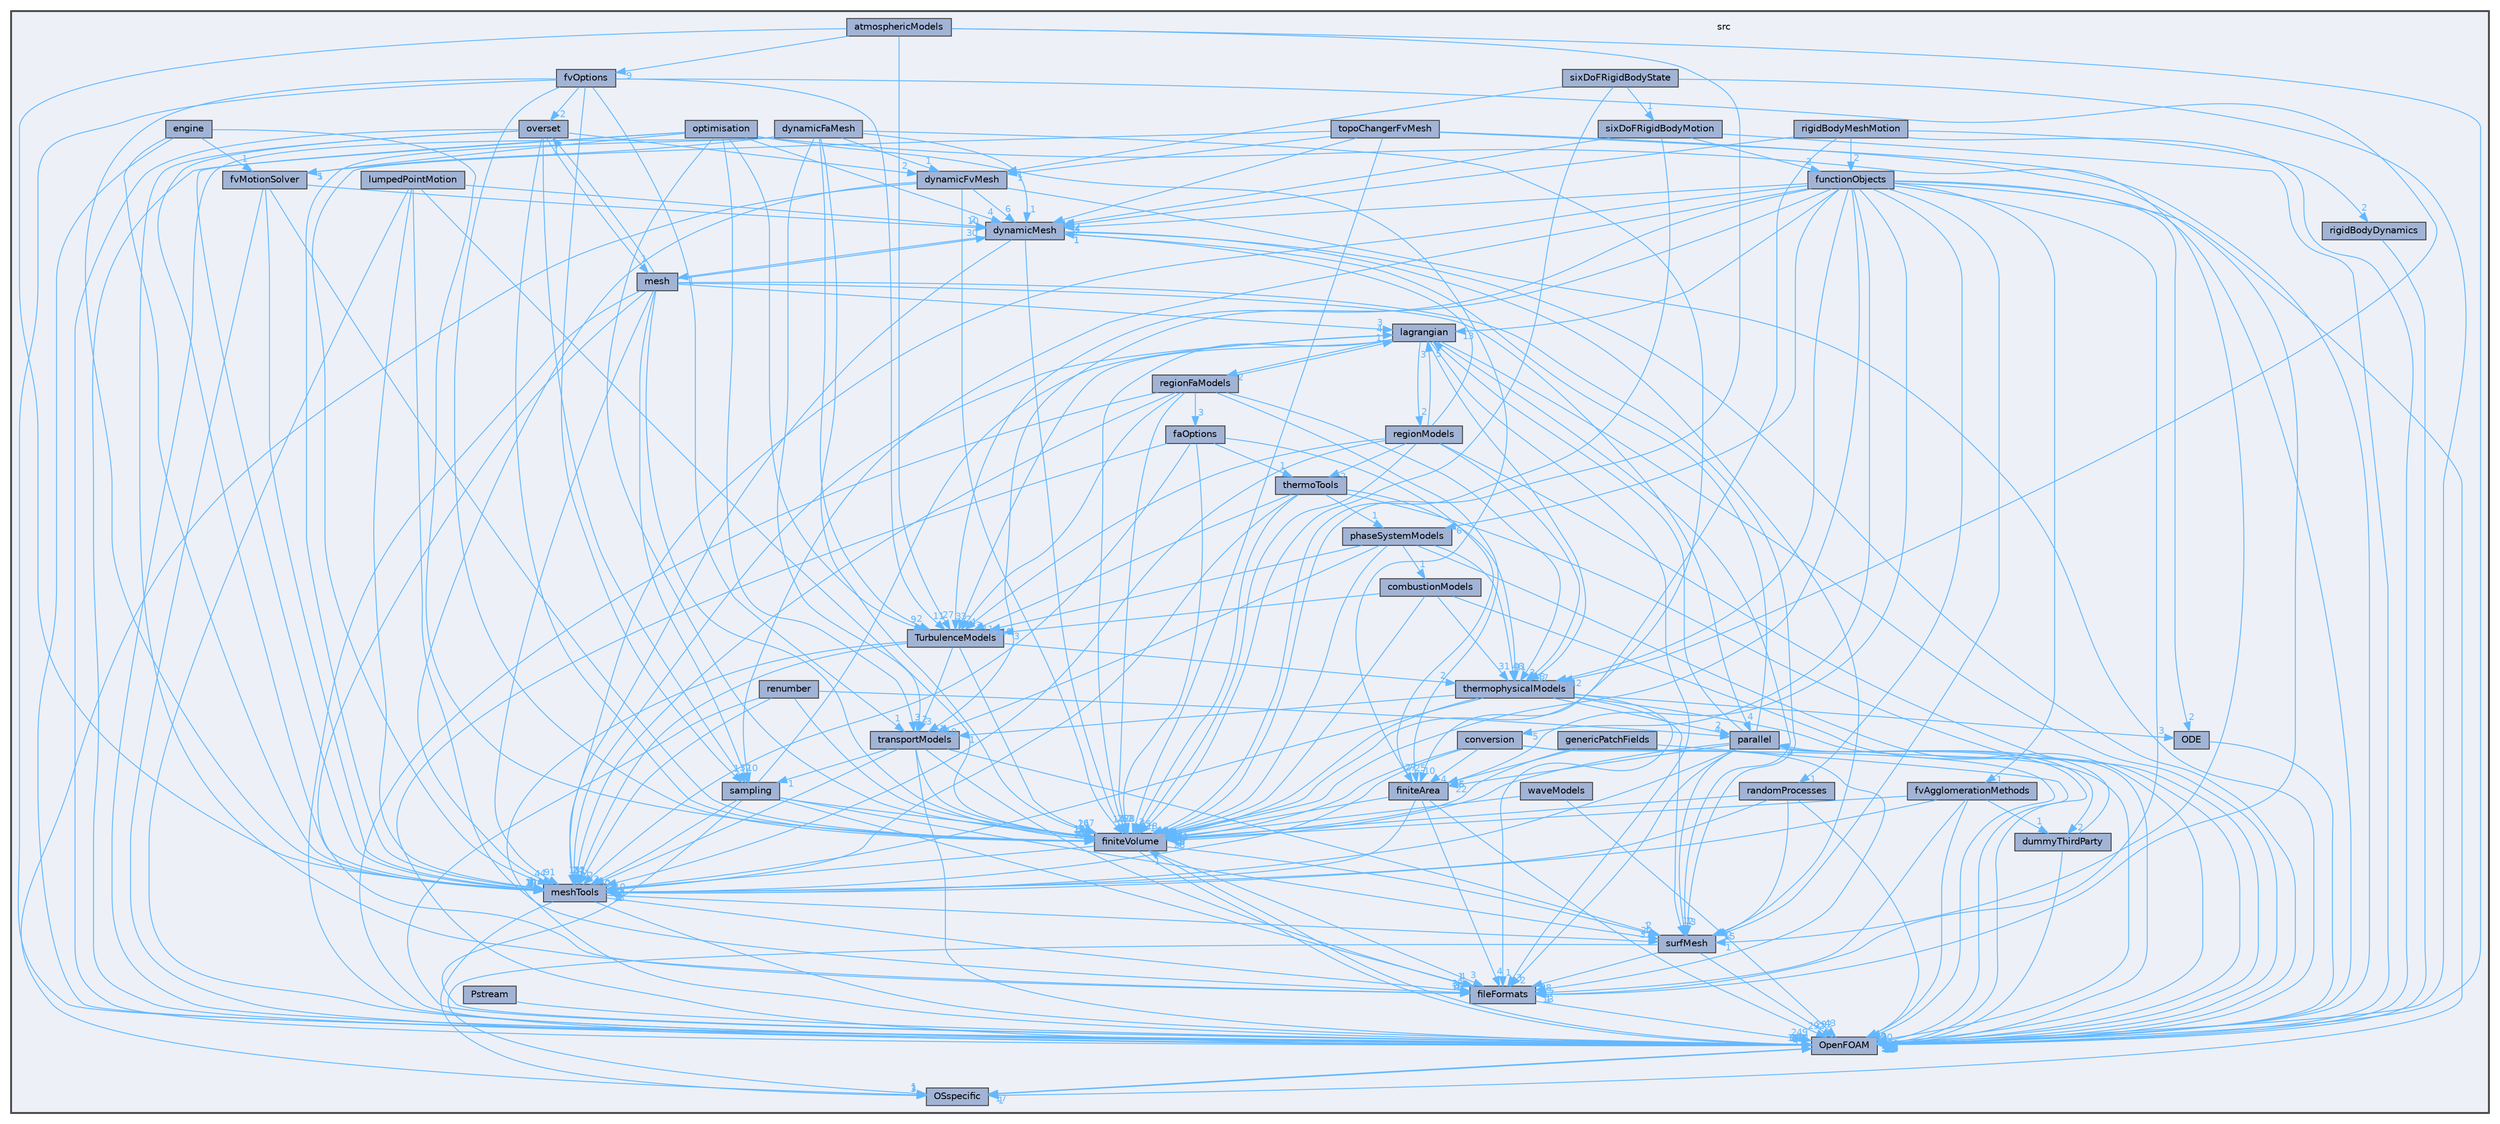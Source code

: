 digraph "src"
{
 // LATEX_PDF_SIZE
  bgcolor="transparent";
  edge [fontname=Helvetica,fontsize=10,labelfontname=Helvetica,labelfontsize=10];
  node [fontname=Helvetica,fontsize=10,shape=box,height=0.2,width=0.4];
  compound=true
  subgraph clusterdir_68267d1309a1af8e8297ef4c3efbcdba {
    graph [ bgcolor="#edf0f7", pencolor="grey25", label="", fontname=Helvetica,fontsize=10 style="filled,bold", URL="dir_68267d1309a1af8e8297ef4c3efbcdba.html",tooltip=""]
    dir_68267d1309a1af8e8297ef4c3efbcdba [shape=plaintext, label="src"];
  dir_4a9baf6983ec67b07e9d3659c95a5fa6 [label="atmosphericModels", fillcolor="#a2b4d6", color="grey25", style="filled", URL="dir_4a9baf6983ec67b07e9d3659c95a5fa6.html",tooltip=""];
  dir_a28bb8a003fe9b05e061f79ecbbcb476 [label="combustionModels", fillcolor="#a2b4d6", color="grey25", style="filled", URL="dir_a28bb8a003fe9b05e061f79ecbbcb476.html",tooltip=""];
  dir_22e3beccf9f956a3c7bfcabae9a0dde0 [label="conversion", fillcolor="#a2b4d6", color="grey25", style="filled", URL="dir_22e3beccf9f956a3c7bfcabae9a0dde0.html",tooltip=""];
  dir_3dbf595be03a0daf8d8ce1c2eec1d958 [label="dummyThirdParty", fillcolor="#a2b4d6", color="grey25", style="filled", URL="dir_3dbf595be03a0daf8d8ce1c2eec1d958.html",tooltip=""];
  dir_65feb23423b27742f8e80c241af7b3ad [label="dynamicFaMesh", fillcolor="#a2b4d6", color="grey25", style="filled", URL="dir_65feb23423b27742f8e80c241af7b3ad.html",tooltip=""];
  dir_7045e8b584c9485727394e576736d39b [label="dynamicFvMesh", fillcolor="#a2b4d6", color="grey25", style="filled", URL="dir_7045e8b584c9485727394e576736d39b.html",tooltip=""];
  dir_63742796c427c97a292c80f7db71da36 [label="dynamicMesh", fillcolor="#a2b4d6", color="grey25", style="filled", URL="dir_63742796c427c97a292c80f7db71da36.html",tooltip=""];
  dir_2052808828190f934b76e979ee65af8a [label="engine", fillcolor="#a2b4d6", color="grey25", style="filled", URL="dir_2052808828190f934b76e979ee65af8a.html",tooltip=""];
  dir_c5d238009286ab840cfa5e12a5bdde5f [label="faOptions", fillcolor="#a2b4d6", color="grey25", style="filled", URL="dir_c5d238009286ab840cfa5e12a5bdde5f.html",tooltip=""];
  dir_b05602f37bb521a7142c0a3e200b5f35 [label="fileFormats", fillcolor="#a2b4d6", color="grey25", style="filled", URL="dir_b05602f37bb521a7142c0a3e200b5f35.html",tooltip=""];
  dir_b69a9eadfe761c231b266ce918b218a5 [label="finiteArea", fillcolor="#a2b4d6", color="grey25", style="filled", URL="dir_b69a9eadfe761c231b266ce918b218a5.html",tooltip=""];
  dir_9bd15774b555cf7259a6fa18f99fe99b [label="finiteVolume", fillcolor="#a2b4d6", color="grey25", style="filled", URL="dir_9bd15774b555cf7259a6fa18f99fe99b.html",tooltip=""];
  dir_de23f6d4f0962ea995903f5110543226 [label="functionObjects", fillcolor="#a2b4d6", color="grey25", style="filled", URL="dir_de23f6d4f0962ea995903f5110543226.html",tooltip=""];
  dir_41168bd370834a1b1cba6e5748145d93 [label="fvAgglomerationMethods", fillcolor="#a2b4d6", color="grey25", style="filled", URL="dir_41168bd370834a1b1cba6e5748145d93.html",tooltip=""];
  dir_f7091aeabaea36e4bb5fe5aa28ecbeff [label="fvMotionSolver", fillcolor="#a2b4d6", color="grey25", style="filled", URL="dir_f7091aeabaea36e4bb5fe5aa28ecbeff.html",tooltip=""];
  dir_3feeed9f14097927738cfbd9bcefd859 [label="fvOptions", fillcolor="#a2b4d6", color="grey25", style="filled", URL="dir_3feeed9f14097927738cfbd9bcefd859.html",tooltip=""];
  dir_3154ba193e3ac963c88d6c888f25ed6f [label="genericPatchFields", fillcolor="#a2b4d6", color="grey25", style="filled", URL="dir_3154ba193e3ac963c88d6c888f25ed6f.html",tooltip=""];
  dir_f8c25efc4b6f6a8502a42d5af7554d23 [label="lagrangian", fillcolor="#a2b4d6", color="grey25", style="filled", URL="dir_f8c25efc4b6f6a8502a42d5af7554d23.html",tooltip=""];
  dir_f040a96d06a810e977c8591d02f7d383 [label="lumpedPointMotion", fillcolor="#a2b4d6", color="grey25", style="filled", URL="dir_f040a96d06a810e977c8591d02f7d383.html",tooltip=""];
  dir_7be0d8c199b9408ae01f5d77515b8def [label="mesh", fillcolor="#a2b4d6", color="grey25", style="filled", URL="dir_7be0d8c199b9408ae01f5d77515b8def.html",tooltip=""];
  dir_ae30ad0bef50cf391b24c614251bb9fd [label="meshTools", fillcolor="#a2b4d6", color="grey25", style="filled", URL="dir_ae30ad0bef50cf391b24c614251bb9fd.html",tooltip=""];
  dir_e47b7a1cb0d621da2e060462b00c1c76 [label="ODE", fillcolor="#a2b4d6", color="grey25", style="filled", URL="dir_e47b7a1cb0d621da2e060462b00c1c76.html",tooltip=""];
  dir_c5473ff19b20e6ec4dfe5c310b3778a8 [label="OpenFOAM", fillcolor="#a2b4d6", color="grey25", style="filled", URL="dir_c5473ff19b20e6ec4dfe5c310b3778a8.html",tooltip=""];
  dir_df940598938059c8102df77332c101e5 [label="optimisation", fillcolor="#a2b4d6", color="grey25", style="filled", URL="dir_df940598938059c8102df77332c101e5.html",tooltip=""];
  dir_1e7df7a7407fc4618be5c18f76eb7b99 [label="OSspecific", fillcolor="#a2b4d6", color="grey25", style="filled", URL="dir_1e7df7a7407fc4618be5c18f76eb7b99.html",tooltip=""];
  dir_130ea3eb54766613bed36c4f96e55285 [label="overset", fillcolor="#a2b4d6", color="grey25", style="filled", URL="dir_130ea3eb54766613bed36c4f96e55285.html",tooltip=""];
  dir_72b2b5518d1565784443265ec6729f79 [label="parallel", fillcolor="#a2b4d6", color="grey25", style="filled", URL="dir_72b2b5518d1565784443265ec6729f79.html",tooltip=""];
  dir_cd6600bc80177e0c28877b216d84d6c6 [label="phaseSystemModels", fillcolor="#a2b4d6", color="grey25", style="filled", URL="dir_cd6600bc80177e0c28877b216d84d6c6.html",tooltip=""];
  dir_ff51fe012a37fcf6e2c3724d940b7d0e [label="Pstream", fillcolor="#a2b4d6", color="grey25", style="filled", URL="dir_ff51fe012a37fcf6e2c3724d940b7d0e.html",tooltip=""];
  dir_6992af9b03f6fc22ea45caf98ff89caa [label="randomProcesses", fillcolor="#a2b4d6", color="grey25", style="filled", URL="dir_6992af9b03f6fc22ea45caf98ff89caa.html",tooltip=""];
  dir_256e80909904544129a5af4b82e274ea [label="regionFaModels", fillcolor="#a2b4d6", color="grey25", style="filled", URL="dir_256e80909904544129a5af4b82e274ea.html",tooltip=""];
  dir_1cee61ac5e24023b73c87e3e265bd2be [label="regionModels", fillcolor="#a2b4d6", color="grey25", style="filled", URL="dir_1cee61ac5e24023b73c87e3e265bd2be.html",tooltip=""];
  dir_3fb75520e4639d06064b0beb93e07f9b [label="renumber", fillcolor="#a2b4d6", color="grey25", style="filled", URL="dir_3fb75520e4639d06064b0beb93e07f9b.html",tooltip=""];
  dir_910720b80d2212eaa7292c1abd76c375 [label="rigidBodyDynamics", fillcolor="#a2b4d6", color="grey25", style="filled", URL="dir_910720b80d2212eaa7292c1abd76c375.html",tooltip=""];
  dir_f7c4c91d76964006204b3afe5679c6fe [label="rigidBodyMeshMotion", fillcolor="#a2b4d6", color="grey25", style="filled", URL="dir_f7c4c91d76964006204b3afe5679c6fe.html",tooltip=""];
  dir_24a3817a3c61c11f04a0a72057522f4f [label="sampling", fillcolor="#a2b4d6", color="grey25", style="filled", URL="dir_24a3817a3c61c11f04a0a72057522f4f.html",tooltip=""];
  dir_a5b93d9ceb327a1197b724c6aefedcbd [label="sixDoFRigidBodyMotion", fillcolor="#a2b4d6", color="grey25", style="filled", URL="dir_a5b93d9ceb327a1197b724c6aefedcbd.html",tooltip=""];
  dir_14e331e67101cc057301cc1df6ab224e [label="sixDoFRigidBodyState", fillcolor="#a2b4d6", color="grey25", style="filled", URL="dir_14e331e67101cc057301cc1df6ab224e.html",tooltip=""];
  dir_0a88fe22feb23ce5f078a04a1df67721 [label="surfMesh", fillcolor="#a2b4d6", color="grey25", style="filled", URL="dir_0a88fe22feb23ce5f078a04a1df67721.html",tooltip=""];
  dir_2778d089ec5c4f66810b11f753867003 [label="thermophysicalModels", fillcolor="#a2b4d6", color="grey25", style="filled", URL="dir_2778d089ec5c4f66810b11f753867003.html",tooltip=""];
  dir_f192f4b4b0cb4760a2ba041121ba3bbf [label="thermoTools", fillcolor="#a2b4d6", color="grey25", style="filled", URL="dir_f192f4b4b0cb4760a2ba041121ba3bbf.html",tooltip=""];
  dir_e7971e9c65d637bd16ff2087df237f5f [label="topoChangerFvMesh", fillcolor="#a2b4d6", color="grey25", style="filled", URL="dir_e7971e9c65d637bd16ff2087df237f5f.html",tooltip=""];
  dir_9415e59289a6feeb24164dafa70a594f [label="transportModels", fillcolor="#a2b4d6", color="grey25", style="filled", URL="dir_9415e59289a6feeb24164dafa70a594f.html",tooltip=""];
  dir_1eda626aeac0f0ad2848c36acaa5d501 [label="TurbulenceModels", fillcolor="#a2b4d6", color="grey25", style="filled", URL="dir_1eda626aeac0f0ad2848c36acaa5d501.html",tooltip=""];
  dir_b9a696144f82eb1e2b4c5e6b7a09e316 [label="waveModels", fillcolor="#a2b4d6", color="grey25", style="filled", URL="dir_b9a696144f82eb1e2b4c5e6b7a09e316.html",tooltip=""];
  }
  dir_4a9baf6983ec67b07e9d3659c95a5fa6->dir_1eda626aeac0f0ad2848c36acaa5d501 [headlabel="27", labeldistance=1.5 headhref="dir_000155_004143.html" href="dir_000155_004143.html" color="steelblue1" fontcolor="steelblue1"];
  dir_4a9baf6983ec67b07e9d3659c95a5fa6->dir_3feeed9f14097927738cfbd9bcefd859 [headlabel="9", labeldistance=1.5 headhref="dir_000155_001559.html" href="dir_000155_001559.html" color="steelblue1" fontcolor="steelblue1"];
  dir_4a9baf6983ec67b07e9d3659c95a5fa6->dir_9bd15774b555cf7259a6fa18f99fe99b [headlabel="63", labeldistance=1.5 headhref="dir_000155_001387.html" href="dir_000155_001387.html" color="steelblue1" fontcolor="steelblue1"];
  dir_4a9baf6983ec67b07e9d3659c95a5fa6->dir_ae30ad0bef50cf391b24c614251bb9fd [headlabel="10", labeldistance=1.5 headhref="dir_000155_002382.html" href="dir_000155_002382.html" color="steelblue1" fontcolor="steelblue1"];
  dir_4a9baf6983ec67b07e9d3659c95a5fa6->dir_c5473ff19b20e6ec4dfe5c310b3778a8 [headlabel="35", labeldistance=1.5 headhref="dir_000155_002695.html" href="dir_000155_002695.html" color="steelblue1" fontcolor="steelblue1"];
  dir_a28bb8a003fe9b05e061f79ecbbcb476->dir_1eda626aeac0f0ad2848c36acaa5d501 [headlabel="3", labeldistance=1.5 headhref="dir_000549_004143.html" href="dir_000549_004143.html" color="steelblue1" fontcolor="steelblue1"];
  dir_a28bb8a003fe9b05e061f79ecbbcb476->dir_2778d089ec5c4f66810b11f753867003 [headlabel="31", labeldistance=1.5 headhref="dir_000549_004022.html" href="dir_000549_004022.html" color="steelblue1" fontcolor="steelblue1"];
  dir_a28bb8a003fe9b05e061f79ecbbcb476->dir_c5473ff19b20e6ec4dfe5c310b3778a8 [headlabel="16", labeldistance=1.5 headhref="dir_000549_002695.html" href="dir_000549_002695.html" color="steelblue1" fontcolor="steelblue1"];
  dir_a28bb8a003fe9b05e061f79ecbbcb476->dir_9bd15774b555cf7259a6fa18f99fe99b [headlabel="14", labeldistance=1.5 headhref="dir_000549_001387.html" href="dir_000549_001387.html" color="steelblue1" fontcolor="steelblue1"];
  dir_22e3beccf9f956a3c7bfcabae9a0dde0->dir_9bd15774b555cf7259a6fa18f99fe99b [headlabel="18", labeldistance=1.5 headhref="dir_000682_001387.html" href="dir_000682_001387.html" color="steelblue1" fontcolor="steelblue1"];
  dir_22e3beccf9f956a3c7bfcabae9a0dde0->dir_b05602f37bb521a7142c0a3e200b5f35 [headlabel="17", labeldistance=1.5 headhref="dir_000682_001353.html" href="dir_000682_001353.html" color="steelblue1" fontcolor="steelblue1"];
  dir_22e3beccf9f956a3c7bfcabae9a0dde0->dir_c5473ff19b20e6ec4dfe5c310b3778a8 [headlabel="110", labeldistance=1.5 headhref="dir_000682_002695.html" href="dir_000682_002695.html" color="steelblue1" fontcolor="steelblue1"];
  dir_22e3beccf9f956a3c7bfcabae9a0dde0->dir_b69a9eadfe761c231b266ce918b218a5 [headlabel="4", labeldistance=1.5 headhref="dir_000682_001385.html" href="dir_000682_001385.html" color="steelblue1" fontcolor="steelblue1"];
  dir_22e3beccf9f956a3c7bfcabae9a0dde0->dir_ae30ad0bef50cf391b24c614251bb9fd [headlabel="6", labeldistance=1.5 headhref="dir_000682_002382.html" href="dir_000682_002382.html" color="steelblue1" fontcolor="steelblue1"];
  dir_3dbf595be03a0daf8d8ce1c2eec1d958->dir_72b2b5518d1565784443265ec6729f79 [headlabel="4", labeldistance=1.5 headhref="dir_001071_002780.html" href="dir_001071_002780.html" color="steelblue1" fontcolor="steelblue1"];
  dir_3dbf595be03a0daf8d8ce1c2eec1d958->dir_c5473ff19b20e6ec4dfe5c310b3778a8 [headlabel="8", labeldistance=1.5 headhref="dir_001071_002695.html" href="dir_001071_002695.html" color="steelblue1" fontcolor="steelblue1"];
  dir_65feb23423b27742f8e80c241af7b3ad->dir_c5473ff19b20e6ec4dfe5c310b3778a8 [headlabel="23", labeldistance=1.5 headhref="dir_001075_002695.html" href="dir_001075_002695.html" color="steelblue1" fontcolor="steelblue1"];
  dir_65feb23423b27742f8e80c241af7b3ad->dir_9bd15774b555cf7259a6fa18f99fe99b [headlabel="24", labeldistance=1.5 headhref="dir_001075_001387.html" href="dir_001075_001387.html" color="steelblue1" fontcolor="steelblue1"];
  dir_65feb23423b27742f8e80c241af7b3ad->dir_1eda626aeac0f0ad2848c36acaa5d501 [headlabel="2", labeldistance=1.5 headhref="dir_001075_004143.html" href="dir_001075_004143.html" color="steelblue1" fontcolor="steelblue1"];
  dir_65feb23423b27742f8e80c241af7b3ad->dir_9415e59289a6feeb24164dafa70a594f [headlabel="2", labeldistance=1.5 headhref="dir_001075_004112.html" href="dir_001075_004112.html" color="steelblue1" fontcolor="steelblue1"];
  dir_65feb23423b27742f8e80c241af7b3ad->dir_b69a9eadfe761c231b266ce918b218a5 [headlabel="10", labeldistance=1.5 headhref="dir_001075_001385.html" href="dir_001075_001385.html" color="steelblue1" fontcolor="steelblue1"];
  dir_65feb23423b27742f8e80c241af7b3ad->dir_63742796c427c97a292c80f7db71da36 [headlabel="1", labeldistance=1.5 headhref="dir_001075_001086.html" href="dir_001075_001086.html" color="steelblue1" fontcolor="steelblue1"];
  dir_65feb23423b27742f8e80c241af7b3ad->dir_f7091aeabaea36e4bb5fe5aa28ecbeff [headlabel="1", labeldistance=1.5 headhref="dir_001075_001553.html" href="dir_001075_001553.html" color="steelblue1" fontcolor="steelblue1"];
  dir_65feb23423b27742f8e80c241af7b3ad->dir_ae30ad0bef50cf391b24c614251bb9fd [headlabel="2", labeldistance=1.5 headhref="dir_001075_002382.html" href="dir_001075_002382.html" color="steelblue1" fontcolor="steelblue1"];
  dir_65feb23423b27742f8e80c241af7b3ad->dir_7045e8b584c9485727394e576736d39b [headlabel="1", labeldistance=1.5 headhref="dir_001075_001077.html" href="dir_001075_001077.html" color="steelblue1" fontcolor="steelblue1"];
  dir_7045e8b584c9485727394e576736d39b->dir_c5473ff19b20e6ec4dfe5c310b3778a8 [headlabel="24", labeldistance=1.5 headhref="dir_001077_002695.html" href="dir_001077_002695.html" color="steelblue1" fontcolor="steelblue1"];
  dir_7045e8b584c9485727394e576736d39b->dir_9bd15774b555cf7259a6fa18f99fe99b [headlabel="14", labeldistance=1.5 headhref="dir_001077_001387.html" href="dir_001077_001387.html" color="steelblue1" fontcolor="steelblue1"];
  dir_7045e8b584c9485727394e576736d39b->dir_63742796c427c97a292c80f7db71da36 [headlabel="6", labeldistance=1.5 headhref="dir_001077_001086.html" href="dir_001077_001086.html" color="steelblue1" fontcolor="steelblue1"];
  dir_7045e8b584c9485727394e576736d39b->dir_ae30ad0bef50cf391b24c614251bb9fd [headlabel="4", labeldistance=1.5 headhref="dir_001077_002382.html" href="dir_001077_002382.html" color="steelblue1" fontcolor="steelblue1"];
  dir_7045e8b584c9485727394e576736d39b->dir_1e7df7a7407fc4618be5c18f76eb7b99 [headlabel="1", labeldistance=1.5 headhref="dir_001077_002727.html" href="dir_001077_002727.html" color="steelblue1" fontcolor="steelblue1"];
  dir_63742796c427c97a292c80f7db71da36->dir_0a88fe22feb23ce5f078a04a1df67721 [headlabel="1", labeldistance=1.5 headhref="dir_001086_003891.html" href="dir_001086_003891.html" color="steelblue1" fontcolor="steelblue1"];
  dir_63742796c427c97a292c80f7db71da36->dir_ae30ad0bef50cf391b24c614251bb9fd [headlabel="182", labeldistance=1.5 headhref="dir_001086_002382.html" href="dir_001086_002382.html" color="steelblue1" fontcolor="steelblue1"];
  dir_63742796c427c97a292c80f7db71da36->dir_c5473ff19b20e6ec4dfe5c310b3778a8 [headlabel="536", labeldistance=1.5 headhref="dir_001086_002695.html" href="dir_001086_002695.html" color="steelblue1" fontcolor="steelblue1"];
  dir_63742796c427c97a292c80f7db71da36->dir_7be0d8c199b9408ae01f5d77515b8def [headlabel="1", labeldistance=1.5 headhref="dir_001086_002359.html" href="dir_001086_002359.html" color="steelblue1" fontcolor="steelblue1"];
  dir_63742796c427c97a292c80f7db71da36->dir_9bd15774b555cf7259a6fa18f99fe99b [headlabel="26", labeldistance=1.5 headhref="dir_001086_001387.html" href="dir_001086_001387.html" color="steelblue1" fontcolor="steelblue1"];
  dir_2052808828190f934b76e979ee65af8a->dir_c5473ff19b20e6ec4dfe5c310b3778a8 [headlabel="38", labeldistance=1.5 headhref="dir_001145_002695.html" href="dir_001145_002695.html" color="steelblue1" fontcolor="steelblue1"];
  dir_2052808828190f934b76e979ee65af8a->dir_9bd15774b555cf7259a6fa18f99fe99b [headlabel="6", labeldistance=1.5 headhref="dir_001145_001387.html" href="dir_001145_001387.html" color="steelblue1" fontcolor="steelblue1"];
  dir_2052808828190f934b76e979ee65af8a->dir_ae30ad0bef50cf391b24c614251bb9fd [headlabel="1", labeldistance=1.5 headhref="dir_001145_002382.html" href="dir_001145_002382.html" color="steelblue1" fontcolor="steelblue1"];
  dir_2052808828190f934b76e979ee65af8a->dir_f7091aeabaea36e4bb5fe5aa28ecbeff [headlabel="1", labeldistance=1.5 headhref="dir_001145_001553.html" href="dir_001145_001553.html" color="steelblue1" fontcolor="steelblue1"];
  dir_c5d238009286ab840cfa5e12a5bdde5f->dir_9bd15774b555cf7259a6fa18f99fe99b [headlabel="3", labeldistance=1.5 headhref="dir_001303_001387.html" href="dir_001303_001387.html" color="steelblue1" fontcolor="steelblue1"];
  dir_c5d238009286ab840cfa5e12a5bdde5f->dir_ae30ad0bef50cf391b24c614251bb9fd [headlabel="3", labeldistance=1.5 headhref="dir_001303_002382.html" href="dir_001303_002382.html" color="steelblue1" fontcolor="steelblue1"];
  dir_c5d238009286ab840cfa5e12a5bdde5f->dir_b69a9eadfe761c231b266ce918b218a5 [headlabel="27", labeldistance=1.5 headhref="dir_001303_001385.html" href="dir_001303_001385.html" color="steelblue1" fontcolor="steelblue1"];
  dir_c5d238009286ab840cfa5e12a5bdde5f->dir_c5473ff19b20e6ec4dfe5c310b3778a8 [headlabel="22", labeldistance=1.5 headhref="dir_001303_002695.html" href="dir_001303_002695.html" color="steelblue1" fontcolor="steelblue1"];
  dir_c5d238009286ab840cfa5e12a5bdde5f->dir_f192f4b4b0cb4760a2ba041121ba3bbf [headlabel="1", labeldistance=1.5 headhref="dir_001303_004029.html" href="dir_001303_004029.html" color="steelblue1" fontcolor="steelblue1"];
  dir_b05602f37bb521a7142c0a3e200b5f35->dir_c5473ff19b20e6ec4dfe5c310b3778a8 [headlabel="249", labeldistance=1.5 headhref="dir_001353_002695.html" href="dir_001353_002695.html" color="steelblue1" fontcolor="steelblue1"];
  dir_b69a9eadfe761c231b266ce918b218a5->dir_ae30ad0bef50cf391b24c614251bb9fd [headlabel="2", labeldistance=1.5 headhref="dir_001385_002382.html" href="dir_001385_002382.html" color="steelblue1" fontcolor="steelblue1"];
  dir_b69a9eadfe761c231b266ce918b218a5->dir_b05602f37bb521a7142c0a3e200b5f35 [headlabel="4", labeldistance=1.5 headhref="dir_001385_001353.html" href="dir_001385_001353.html" color="steelblue1" fontcolor="steelblue1"];
  dir_b69a9eadfe761c231b266ce918b218a5->dir_c5473ff19b20e6ec4dfe5c310b3778a8 [headlabel="292", labeldistance=1.5 headhref="dir_001385_002695.html" href="dir_001385_002695.html" color="steelblue1" fontcolor="steelblue1"];
  dir_b69a9eadfe761c231b266ce918b218a5->dir_9bd15774b555cf7259a6fa18f99fe99b [headlabel="2", labeldistance=1.5 headhref="dir_001385_001387.html" href="dir_001385_001387.html" color="steelblue1" fontcolor="steelblue1"];
  dir_9bd15774b555cf7259a6fa18f99fe99b->dir_0a88fe22feb23ce5f078a04a1df67721 [headlabel="1", labeldistance=1.5 headhref="dir_001387_003891.html" href="dir_001387_003891.html" color="steelblue1" fontcolor="steelblue1"];
  dir_9bd15774b555cf7259a6fa18f99fe99b->dir_ae30ad0bef50cf391b24c614251bb9fd [headlabel="63", labeldistance=1.5 headhref="dir_001387_002382.html" href="dir_001387_002382.html" color="steelblue1" fontcolor="steelblue1"];
  dir_9bd15774b555cf7259a6fa18f99fe99b->dir_b05602f37bb521a7142c0a3e200b5f35 [headlabel="3", labeldistance=1.5 headhref="dir_001387_001353.html" href="dir_001387_001353.html" color="steelblue1" fontcolor="steelblue1"];
  dir_9bd15774b555cf7259a6fa18f99fe99b->dir_c5473ff19b20e6ec4dfe5c310b3778a8 [headlabel="943", labeldistance=1.5 headhref="dir_001387_002695.html" href="dir_001387_002695.html" color="steelblue1" fontcolor="steelblue1"];
  dir_de23f6d4f0962ea995903f5110543226->dir_0a88fe22feb23ce5f078a04a1df67721 [headlabel="15", labeldistance=1.5 headhref="dir_001520_003891.html" href="dir_001520_003891.html" color="steelblue1" fontcolor="steelblue1"];
  dir_de23f6d4f0962ea995903f5110543226->dir_1e7df7a7407fc4618be5c18f76eb7b99 [headlabel="1", labeldistance=1.5 headhref="dir_001520_002727.html" href="dir_001520_002727.html" color="steelblue1" fontcolor="steelblue1"];
  dir_de23f6d4f0962ea995903f5110543226->dir_1eda626aeac0f0ad2848c36acaa5d501 [headlabel="33", labeldistance=1.5 headhref="dir_001520_004143.html" href="dir_001520_004143.html" color="steelblue1" fontcolor="steelblue1"];
  dir_de23f6d4f0962ea995903f5110543226->dir_22e3beccf9f956a3c7bfcabae9a0dde0 [headlabel="5", labeldistance=1.5 headhref="dir_001520_000682.html" href="dir_001520_000682.html" color="steelblue1" fontcolor="steelblue1"];
  dir_de23f6d4f0962ea995903f5110543226->dir_41168bd370834a1b1cba6e5748145d93 [headlabel="1", labeldistance=1.5 headhref="dir_001520_001532.html" href="dir_001520_001532.html" color="steelblue1" fontcolor="steelblue1"];
  dir_de23f6d4f0962ea995903f5110543226->dir_63742796c427c97a292c80f7db71da36 [headlabel="2", labeldistance=1.5 headhref="dir_001520_001086.html" href="dir_001520_001086.html" color="steelblue1" fontcolor="steelblue1"];
  dir_de23f6d4f0962ea995903f5110543226->dir_6992af9b03f6fc22ea45caf98ff89caa [headlabel="1", labeldistance=1.5 headhref="dir_001520_003185.html" href="dir_001520_003185.html" color="steelblue1" fontcolor="steelblue1"];
  dir_de23f6d4f0962ea995903f5110543226->dir_9bd15774b555cf7259a6fa18f99fe99b [headlabel="311", labeldistance=1.5 headhref="dir_001520_001387.html" href="dir_001520_001387.html" color="steelblue1" fontcolor="steelblue1"];
  dir_de23f6d4f0962ea995903f5110543226->dir_ae30ad0bef50cf391b24c614251bb9fd [headlabel="24", labeldistance=1.5 headhref="dir_001520_002382.html" href="dir_001520_002382.html" color="steelblue1" fontcolor="steelblue1"];
  dir_de23f6d4f0962ea995903f5110543226->dir_b05602f37bb521a7142c0a3e200b5f35 [headlabel="13", labeldistance=1.5 headhref="dir_001520_001353.html" href="dir_001520_001353.html" color="steelblue1" fontcolor="steelblue1"];
  dir_de23f6d4f0962ea995903f5110543226->dir_b69a9eadfe761c231b266ce918b218a5 [headlabel="5", labeldistance=1.5 headhref="dir_001520_001385.html" href="dir_001520_001385.html" color="steelblue1" fontcolor="steelblue1"];
  dir_de23f6d4f0962ea995903f5110543226->dir_c5473ff19b20e6ec4dfe5c310b3778a8 [headlabel="507", labeldistance=1.5 headhref="dir_001520_002695.html" href="dir_001520_002695.html" color="steelblue1" fontcolor="steelblue1"];
  dir_de23f6d4f0962ea995903f5110543226->dir_f8c25efc4b6f6a8502a42d5af7554d23 [headlabel="13", labeldistance=1.5 headhref="dir_001520_002071.html" href="dir_001520_002071.html" color="steelblue1" fontcolor="steelblue1"];
  dir_de23f6d4f0962ea995903f5110543226->dir_2778d089ec5c4f66810b11f753867003 [headlabel="14", labeldistance=1.5 headhref="dir_001520_004022.html" href="dir_001520_004022.html" color="steelblue1" fontcolor="steelblue1"];
  dir_de23f6d4f0962ea995903f5110543226->dir_9415e59289a6feeb24164dafa70a594f [headlabel="1", labeldistance=1.5 headhref="dir_001520_004112.html" href="dir_001520_004112.html" color="steelblue1" fontcolor="steelblue1"];
  dir_de23f6d4f0962ea995903f5110543226->dir_24a3817a3c61c11f04a0a72057522f4f [headlabel="10", labeldistance=1.5 headhref="dir_001520_003409.html" href="dir_001520_003409.html" color="steelblue1" fontcolor="steelblue1"];
  dir_de23f6d4f0962ea995903f5110543226->dir_cd6600bc80177e0c28877b216d84d6c6 [headlabel="6", labeldistance=1.5 headhref="dir_001520_002907.html" href="dir_001520_002907.html" color="steelblue1" fontcolor="steelblue1"];
  dir_de23f6d4f0962ea995903f5110543226->dir_e47b7a1cb0d621da2e060462b00c1c76 [headlabel="2", labeldistance=1.5 headhref="dir_001520_002678.html" href="dir_001520_002678.html" color="steelblue1" fontcolor="steelblue1"];
  dir_41168bd370834a1b1cba6e5748145d93->dir_9bd15774b555cf7259a6fa18f99fe99b [headlabel="3", labeldistance=1.5 headhref="dir_001532_001387.html" href="dir_001532_001387.html" color="steelblue1" fontcolor="steelblue1"];
  dir_41168bd370834a1b1cba6e5748145d93->dir_c5473ff19b20e6ec4dfe5c310b3778a8 [headlabel="10", labeldistance=1.5 headhref="dir_001532_002695.html" href="dir_001532_002695.html" color="steelblue1" fontcolor="steelblue1"];
  dir_41168bd370834a1b1cba6e5748145d93->dir_3dbf595be03a0daf8d8ce1c2eec1d958 [headlabel="1", labeldistance=1.5 headhref="dir_001532_001071.html" href="dir_001532_001071.html" color="steelblue1" fontcolor="steelblue1"];
  dir_41168bd370834a1b1cba6e5748145d93->dir_ae30ad0bef50cf391b24c614251bb9fd [headlabel="1", labeldistance=1.5 headhref="dir_001532_002382.html" href="dir_001532_002382.html" color="steelblue1" fontcolor="steelblue1"];
  dir_41168bd370834a1b1cba6e5748145d93->dir_b05602f37bb521a7142c0a3e200b5f35 [headlabel="1", labeldistance=1.5 headhref="dir_001532_001353.html" href="dir_001532_001353.html" color="steelblue1" fontcolor="steelblue1"];
  dir_f7091aeabaea36e4bb5fe5aa28ecbeff->dir_63742796c427c97a292c80f7db71da36 [headlabel="10", labeldistance=1.5 headhref="dir_001553_001086.html" href="dir_001553_001086.html" color="steelblue1" fontcolor="steelblue1"];
  dir_f7091aeabaea36e4bb5fe5aa28ecbeff->dir_9bd15774b555cf7259a6fa18f99fe99b [headlabel="44", labeldistance=1.5 headhref="dir_001553_001387.html" href="dir_001553_001387.html" color="steelblue1" fontcolor="steelblue1"];
  dir_f7091aeabaea36e4bb5fe5aa28ecbeff->dir_c5473ff19b20e6ec4dfe5c310b3778a8 [headlabel="104", labeldistance=1.5 headhref="dir_001553_002695.html" href="dir_001553_002695.html" color="steelblue1" fontcolor="steelblue1"];
  dir_f7091aeabaea36e4bb5fe5aa28ecbeff->dir_ae30ad0bef50cf391b24c614251bb9fd [headlabel="14", labeldistance=1.5 headhref="dir_001553_002382.html" href="dir_001553_002382.html" color="steelblue1" fontcolor="steelblue1"];
  dir_3feeed9f14097927738cfbd9bcefd859->dir_130ea3eb54766613bed36c4f96e55285 [headlabel="2", labeldistance=1.5 headhref="dir_001559_002752.html" href="dir_001559_002752.html" color="steelblue1" fontcolor="steelblue1"];
  dir_3feeed9f14097927738cfbd9bcefd859->dir_1eda626aeac0f0ad2848c36acaa5d501 [headlabel="11", labeldistance=1.5 headhref="dir_001559_004143.html" href="dir_001559_004143.html" color="steelblue1" fontcolor="steelblue1"];
  dir_3feeed9f14097927738cfbd9bcefd859->dir_2778d089ec5c4f66810b11f753867003 [headlabel="12", labeldistance=1.5 headhref="dir_001559_004022.html" href="dir_001559_004022.html" color="steelblue1" fontcolor="steelblue1"];
  dir_3feeed9f14097927738cfbd9bcefd859->dir_9bd15774b555cf7259a6fa18f99fe99b [headlabel="100", labeldistance=1.5 headhref="dir_001559_001387.html" href="dir_001559_001387.html" color="steelblue1" fontcolor="steelblue1"];
  dir_3feeed9f14097927738cfbd9bcefd859->dir_ae30ad0bef50cf391b24c614251bb9fd [headlabel="3", labeldistance=1.5 headhref="dir_001559_002382.html" href="dir_001559_002382.html" color="steelblue1" fontcolor="steelblue1"];
  dir_3feeed9f14097927738cfbd9bcefd859->dir_c5473ff19b20e6ec4dfe5c310b3778a8 [headlabel="133", labeldistance=1.5 headhref="dir_001559_002695.html" href="dir_001559_002695.html" color="steelblue1" fontcolor="steelblue1"];
  dir_3feeed9f14097927738cfbd9bcefd859->dir_24a3817a3c61c11f04a0a72057522f4f [headlabel="1", labeldistance=1.5 headhref="dir_001559_003409.html" href="dir_001559_003409.html" color="steelblue1" fontcolor="steelblue1"];
  dir_3feeed9f14097927738cfbd9bcefd859->dir_9415e59289a6feeb24164dafa70a594f [headlabel="1", labeldistance=1.5 headhref="dir_001559_004112.html" href="dir_001559_004112.html" color="steelblue1" fontcolor="steelblue1"];
  dir_3154ba193e3ac963c88d6c888f25ed6f->dir_9bd15774b555cf7259a6fa18f99fe99b [headlabel="7", labeldistance=1.5 headhref="dir_001616_001387.html" href="dir_001616_001387.html" color="steelblue1" fontcolor="steelblue1"];
  dir_3154ba193e3ac963c88d6c888f25ed6f->dir_b69a9eadfe761c231b266ce918b218a5 [headlabel="6", labeldistance=1.5 headhref="dir_001616_001385.html" href="dir_001616_001385.html" color="steelblue1" fontcolor="steelblue1"];
  dir_3154ba193e3ac963c88d6c888f25ed6f->dir_c5473ff19b20e6ec4dfe5c310b3778a8 [headlabel="17", labeldistance=1.5 headhref="dir_001616_002695.html" href="dir_001616_002695.html" color="steelblue1" fontcolor="steelblue1"];
  dir_f8c25efc4b6f6a8502a42d5af7554d23->dir_0a88fe22feb23ce5f078a04a1df67721 [headlabel="2", labeldistance=1.5 headhref="dir_002071_003891.html" href="dir_002071_003891.html" color="steelblue1" fontcolor="steelblue1"];
  dir_f8c25efc4b6f6a8502a42d5af7554d23->dir_1cee61ac5e24023b73c87e3e265bd2be [headlabel="2", labeldistance=1.5 headhref="dir_002071_003295.html" href="dir_002071_003295.html" color="steelblue1" fontcolor="steelblue1"];
  dir_f8c25efc4b6f6a8502a42d5af7554d23->dir_1eda626aeac0f0ad2848c36acaa5d501 [headlabel="2", labeldistance=1.5 headhref="dir_002071_004143.html" href="dir_002071_004143.html" color="steelblue1" fontcolor="steelblue1"];
  dir_f8c25efc4b6f6a8502a42d5af7554d23->dir_256e80909904544129a5af4b82e274ea [headlabel="2", labeldistance=1.5 headhref="dir_002071_003287.html" href="dir_002071_003287.html" color="steelblue1" fontcolor="steelblue1"];
  dir_f8c25efc4b6f6a8502a42d5af7554d23->dir_2778d089ec5c4f66810b11f753867003 [headlabel="17", labeldistance=1.5 headhref="dir_002071_004022.html" href="dir_002071_004022.html" color="steelblue1" fontcolor="steelblue1"];
  dir_f8c25efc4b6f6a8502a42d5af7554d23->dir_9bd15774b555cf7259a6fa18f99fe99b [headlabel="77", labeldistance=1.5 headhref="dir_002071_001387.html" href="dir_002071_001387.html" color="steelblue1" fontcolor="steelblue1"];
  dir_f8c25efc4b6f6a8502a42d5af7554d23->dir_ae30ad0bef50cf391b24c614251bb9fd [headlabel="11", labeldistance=1.5 headhref="dir_002071_002382.html" href="dir_002071_002382.html" color="steelblue1" fontcolor="steelblue1"];
  dir_f8c25efc4b6f6a8502a42d5af7554d23->dir_b05602f37bb521a7142c0a3e200b5f35 [headlabel="3", labeldistance=1.5 headhref="dir_002071_001353.html" href="dir_002071_001353.html" color="steelblue1" fontcolor="steelblue1"];
  dir_f8c25efc4b6f6a8502a42d5af7554d23->dir_c5473ff19b20e6ec4dfe5c310b3778a8 [headlabel="527", labeldistance=1.5 headhref="dir_002071_002695.html" href="dir_002071_002695.html" color="steelblue1" fontcolor="steelblue1"];
  dir_f040a96d06a810e977c8591d02f7d383->dir_c5473ff19b20e6ec4dfe5c310b3778a8 [headlabel="57", labeldistance=1.5 headhref="dir_002269_002695.html" href="dir_002269_002695.html" color="steelblue1" fontcolor="steelblue1"];
  dir_f040a96d06a810e977c8591d02f7d383->dir_9bd15774b555cf7259a6fa18f99fe99b [headlabel="6", labeldistance=1.5 headhref="dir_002269_001387.html" href="dir_002269_001387.html" color="steelblue1" fontcolor="steelblue1"];
  dir_f040a96d06a810e977c8591d02f7d383->dir_ae30ad0bef50cf391b24c614251bb9fd [headlabel="1", labeldistance=1.5 headhref="dir_002269_002382.html" href="dir_002269_002382.html" color="steelblue1" fontcolor="steelblue1"];
  dir_f040a96d06a810e977c8591d02f7d383->dir_b05602f37bb521a7142c0a3e200b5f35 [headlabel="3", labeldistance=1.5 headhref="dir_002269_001353.html" href="dir_002269_001353.html" color="steelblue1" fontcolor="steelblue1"];
  dir_f040a96d06a810e977c8591d02f7d383->dir_63742796c427c97a292c80f7db71da36 [headlabel="2", labeldistance=1.5 headhref="dir_002269_001086.html" href="dir_002269_001086.html" color="steelblue1" fontcolor="steelblue1"];
  dir_7be0d8c199b9408ae01f5d77515b8def->dir_63742796c427c97a292c80f7db71da36 [headlabel="30", labeldistance=1.5 headhref="dir_002359_001086.html" href="dir_002359_001086.html" color="steelblue1" fontcolor="steelblue1"];
  dir_7be0d8c199b9408ae01f5d77515b8def->dir_9bd15774b555cf7259a6fa18f99fe99b [headlabel="22", labeldistance=1.5 headhref="dir_002359_001387.html" href="dir_002359_001387.html" color="steelblue1" fontcolor="steelblue1"];
  dir_7be0d8c199b9408ae01f5d77515b8def->dir_ae30ad0bef50cf391b24c614251bb9fd [headlabel="91", labeldistance=1.5 headhref="dir_002359_002382.html" href="dir_002359_002382.html" color="steelblue1" fontcolor="steelblue1"];
  dir_7be0d8c199b9408ae01f5d77515b8def->dir_b05602f37bb521a7142c0a3e200b5f35 [headlabel="10", labeldistance=1.5 headhref="dir_002359_001353.html" href="dir_002359_001353.html" color="steelblue1" fontcolor="steelblue1"];
  dir_7be0d8c199b9408ae01f5d77515b8def->dir_c5473ff19b20e6ec4dfe5c310b3778a8 [headlabel="304", labeldistance=1.5 headhref="dir_002359_002695.html" href="dir_002359_002695.html" color="steelblue1" fontcolor="steelblue1"];
  dir_7be0d8c199b9408ae01f5d77515b8def->dir_72b2b5518d1565784443265ec6729f79 [headlabel="4", labeldistance=1.5 headhref="dir_002359_002780.html" href="dir_002359_002780.html" color="steelblue1" fontcolor="steelblue1"];
  dir_7be0d8c199b9408ae01f5d77515b8def->dir_24a3817a3c61c11f04a0a72057522f4f [headlabel="2", labeldistance=1.5 headhref="dir_002359_003409.html" href="dir_002359_003409.html" color="steelblue1" fontcolor="steelblue1"];
  dir_7be0d8c199b9408ae01f5d77515b8def->dir_f8c25efc4b6f6a8502a42d5af7554d23 [headlabel="3", labeldistance=1.5 headhref="dir_002359_002071.html" href="dir_002359_002071.html" color="steelblue1" fontcolor="steelblue1"];
  dir_7be0d8c199b9408ae01f5d77515b8def->dir_0a88fe22feb23ce5f078a04a1df67721 [headlabel="3", labeldistance=1.5 headhref="dir_002359_003891.html" href="dir_002359_003891.html" color="steelblue1" fontcolor="steelblue1"];
  dir_7be0d8c199b9408ae01f5d77515b8def->dir_130ea3eb54766613bed36c4f96e55285 [headlabel="1", labeldistance=1.5 headhref="dir_002359_002752.html" href="dir_002359_002752.html" color="steelblue1" fontcolor="steelblue1"];
  dir_ae30ad0bef50cf391b24c614251bb9fd->dir_0a88fe22feb23ce5f078a04a1df67721 [headlabel="37", labeldistance=1.5 headhref="dir_002382_003891.html" href="dir_002382_003891.html" color="steelblue1" fontcolor="steelblue1"];
  dir_ae30ad0bef50cf391b24c614251bb9fd->dir_1e7df7a7407fc4618be5c18f76eb7b99 [headlabel="3", labeldistance=1.5 headhref="dir_002382_002727.html" href="dir_002382_002727.html" color="steelblue1" fontcolor="steelblue1"];
  dir_ae30ad0bef50cf391b24c614251bb9fd->dir_b05602f37bb521a7142c0a3e200b5f35 [headlabel="32", labeldistance=1.5 headhref="dir_002382_001353.html" href="dir_002382_001353.html" color="steelblue1" fontcolor="steelblue1"];
  dir_ae30ad0bef50cf391b24c614251bb9fd->dir_c5473ff19b20e6ec4dfe5c310b3778a8 [headlabel="1121", labeldistance=1.5 headhref="dir_002382_002695.html" href="dir_002382_002695.html" color="steelblue1" fontcolor="steelblue1"];
  dir_e47b7a1cb0d621da2e060462b00c1c76->dir_c5473ff19b20e6ec4dfe5c310b3778a8 [headlabel="20", labeldistance=1.5 headhref="dir_002678_002695.html" href="dir_002678_002695.html" color="steelblue1" fontcolor="steelblue1"];
  dir_c5473ff19b20e6ec4dfe5c310b3778a8->dir_1e7df7a7407fc4618be5c18f76eb7b99 [headlabel="17", labeldistance=1.5 headhref="dir_002695_002727.html" href="dir_002695_002727.html" color="steelblue1" fontcolor="steelblue1"];
  dir_c5473ff19b20e6ec4dfe5c310b3778a8->dir_9bd15774b555cf7259a6fa18f99fe99b [headlabel="1", labeldistance=1.5 headhref="dir_002695_001387.html" href="dir_002695_001387.html" color="steelblue1" fontcolor="steelblue1"];
  dir_df940598938059c8102df77332c101e5->dir_0a88fe22feb23ce5f078a04a1df67721 [headlabel="1", labeldistance=1.5 headhref="dir_002700_003891.html" href="dir_002700_003891.html" color="steelblue1" fontcolor="steelblue1"];
  dir_df940598938059c8102df77332c101e5->dir_1eda626aeac0f0ad2848c36acaa5d501 [headlabel="9", labeldistance=1.5 headhref="dir_002700_004143.html" href="dir_002700_004143.html" color="steelblue1" fontcolor="steelblue1"];
  dir_df940598938059c8102df77332c101e5->dir_63742796c427c97a292c80f7db71da36 [headlabel="4", labeldistance=1.5 headhref="dir_002700_001086.html" href="dir_002700_001086.html" color="steelblue1" fontcolor="steelblue1"];
  dir_df940598938059c8102df77332c101e5->dir_9415e59289a6feeb24164dafa70a594f [headlabel="3", labeldistance=1.5 headhref="dir_002700_004112.html" href="dir_002700_004112.html" color="steelblue1" fontcolor="steelblue1"];
  dir_df940598938059c8102df77332c101e5->dir_9bd15774b555cf7259a6fa18f99fe99b [headlabel="191", labeldistance=1.5 headhref="dir_002700_001387.html" href="dir_002700_001387.html" color="steelblue1" fontcolor="steelblue1"];
  dir_df940598938059c8102df77332c101e5->dir_c5473ff19b20e6ec4dfe5c310b3778a8 [headlabel="261", labeldistance=1.5 headhref="dir_002700_002695.html" href="dir_002700_002695.html" color="steelblue1" fontcolor="steelblue1"];
  dir_df940598938059c8102df77332c101e5->dir_f7091aeabaea36e4bb5fe5aa28ecbeff [headlabel="5", labeldistance=1.5 headhref="dir_002700_001553.html" href="dir_002700_001553.html" color="steelblue1" fontcolor="steelblue1"];
  dir_df940598938059c8102df77332c101e5->dir_ae30ad0bef50cf391b24c614251bb9fd [headlabel="1", labeldistance=1.5 headhref="dir_002700_002382.html" href="dir_002700_002382.html" color="steelblue1" fontcolor="steelblue1"];
  dir_df940598938059c8102df77332c101e5->dir_b69a9eadfe761c231b266ce918b218a5 [headlabel="7", labeldistance=1.5 headhref="dir_002700_001385.html" href="dir_002700_001385.html" color="steelblue1" fontcolor="steelblue1"];
  dir_1e7df7a7407fc4618be5c18f76eb7b99->dir_c5473ff19b20e6ec4dfe5c310b3778a8 [headlabel="57", labeldistance=1.5 headhref="dir_002727_002695.html" href="dir_002727_002695.html" color="steelblue1" fontcolor="steelblue1"];
  dir_130ea3eb54766613bed36c4f96e55285->dir_24a3817a3c61c11f04a0a72057522f4f [headlabel="3", labeldistance=1.5 headhref="dir_002752_003409.html" href="dir_002752_003409.html" color="steelblue1" fontcolor="steelblue1"];
  dir_130ea3eb54766613bed36c4f96e55285->dir_7045e8b584c9485727394e576736d39b [headlabel="2", labeldistance=1.5 headhref="dir_002752_001077.html" href="dir_002752_001077.html" color="steelblue1" fontcolor="steelblue1"];
  dir_130ea3eb54766613bed36c4f96e55285->dir_9bd15774b555cf7259a6fa18f99fe99b [headlabel="42", labeldistance=1.5 headhref="dir_002752_001387.html" href="dir_002752_001387.html" color="steelblue1" fontcolor="steelblue1"];
  dir_130ea3eb54766613bed36c4f96e55285->dir_ae30ad0bef50cf391b24c614251bb9fd [headlabel="9", labeldistance=1.5 headhref="dir_002752_002382.html" href="dir_002752_002382.html" color="steelblue1" fontcolor="steelblue1"];
  dir_130ea3eb54766613bed36c4f96e55285->dir_b05602f37bb521a7142c0a3e200b5f35 [headlabel="4", labeldistance=1.5 headhref="dir_002752_001353.html" href="dir_002752_001353.html" color="steelblue1" fontcolor="steelblue1"];
  dir_130ea3eb54766613bed36c4f96e55285->dir_c5473ff19b20e6ec4dfe5c310b3778a8 [headlabel="93", labeldistance=1.5 headhref="dir_002752_002695.html" href="dir_002752_002695.html" color="steelblue1" fontcolor="steelblue1"];
  dir_130ea3eb54766613bed36c4f96e55285->dir_7be0d8c199b9408ae01f5d77515b8def [headlabel="1", labeldistance=1.5 headhref="dir_002752_002359.html" href="dir_002752_002359.html" color="steelblue1" fontcolor="steelblue1"];
  dir_72b2b5518d1565784443265ec6729f79->dir_0a88fe22feb23ce5f078a04a1df67721 [headlabel="1", labeldistance=1.5 headhref="dir_002780_003891.html" href="dir_002780_003891.html" color="steelblue1" fontcolor="steelblue1"];
  dir_72b2b5518d1565784443265ec6729f79->dir_3dbf595be03a0daf8d8ce1c2eec1d958 [headlabel="2", labeldistance=1.5 headhref="dir_002780_001071.html" href="dir_002780_001071.html" color="steelblue1" fontcolor="steelblue1"];
  dir_72b2b5518d1565784443265ec6729f79->dir_9bd15774b555cf7259a6fa18f99fe99b [headlabel="28", labeldistance=1.5 headhref="dir_002780_001387.html" href="dir_002780_001387.html" color="steelblue1" fontcolor="steelblue1"];
  dir_72b2b5518d1565784443265ec6729f79->dir_ae30ad0bef50cf391b24c614251bb9fd [headlabel="13", labeldistance=1.5 headhref="dir_002780_002382.html" href="dir_002780_002382.html" color="steelblue1" fontcolor="steelblue1"];
  dir_72b2b5518d1565784443265ec6729f79->dir_b05602f37bb521a7142c0a3e200b5f35 [headlabel="2", labeldistance=1.5 headhref="dir_002780_001353.html" href="dir_002780_001353.html" color="steelblue1" fontcolor="steelblue1"];
  dir_72b2b5518d1565784443265ec6729f79->dir_b69a9eadfe761c231b266ce918b218a5 [headlabel="22", labeldistance=1.5 headhref="dir_002780_001385.html" href="dir_002780_001385.html" color="steelblue1" fontcolor="steelblue1"];
  dir_72b2b5518d1565784443265ec6729f79->dir_c5473ff19b20e6ec4dfe5c310b3778a8 [headlabel="183", labeldistance=1.5 headhref="dir_002780_002695.html" href="dir_002780_002695.html" color="steelblue1" fontcolor="steelblue1"];
  dir_72b2b5518d1565784443265ec6729f79->dir_f8c25efc4b6f6a8502a42d5af7554d23 [headlabel="5", labeldistance=1.5 headhref="dir_002780_002071.html" href="dir_002780_002071.html" color="steelblue1" fontcolor="steelblue1"];
  dir_72b2b5518d1565784443265ec6729f79->dir_63742796c427c97a292c80f7db71da36 [headlabel="1", labeldistance=1.5 headhref="dir_002780_001086.html" href="dir_002780_001086.html" color="steelblue1" fontcolor="steelblue1"];
  dir_cd6600bc80177e0c28877b216d84d6c6->dir_1eda626aeac0f0ad2848c36acaa5d501 [headlabel="119", labeldistance=1.5 headhref="dir_002907_004143.html" href="dir_002907_004143.html" color="steelblue1" fontcolor="steelblue1"];
  dir_cd6600bc80177e0c28877b216d84d6c6->dir_2778d089ec5c4f66810b11f753867003 [headlabel="46", labeldistance=1.5 headhref="dir_002907_004022.html" href="dir_002907_004022.html" color="steelblue1" fontcolor="steelblue1"];
  dir_cd6600bc80177e0c28877b216d84d6c6->dir_9415e59289a6feeb24164dafa70a594f [headlabel="10", labeldistance=1.5 headhref="dir_002907_004112.html" href="dir_002907_004112.html" color="steelblue1" fontcolor="steelblue1"];
  dir_cd6600bc80177e0c28877b216d84d6c6->dir_9bd15774b555cf7259a6fa18f99fe99b [headlabel="298", labeldistance=1.5 headhref="dir_002907_001387.html" href="dir_002907_001387.html" color="steelblue1" fontcolor="steelblue1"];
  dir_cd6600bc80177e0c28877b216d84d6c6->dir_a28bb8a003fe9b05e061f79ecbbcb476 [headlabel="1", labeldistance=1.5 headhref="dir_002907_000549.html" href="dir_002907_000549.html" color="steelblue1" fontcolor="steelblue1"];
  dir_cd6600bc80177e0c28877b216d84d6c6->dir_c5473ff19b20e6ec4dfe5c310b3778a8 [headlabel="458", labeldistance=1.5 headhref="dir_002907_002695.html" href="dir_002907_002695.html" color="steelblue1" fontcolor="steelblue1"];
  dir_ff51fe012a37fcf6e2c3724d940b7d0e->dir_c5473ff19b20e6ec4dfe5c310b3778a8 [headlabel="38", labeldistance=1.5 headhref="dir_003114_002695.html" href="dir_003114_002695.html" color="steelblue1" fontcolor="steelblue1"];
  dir_6992af9b03f6fc22ea45caf98ff89caa->dir_9bd15774b555cf7259a6fa18f99fe99b [headlabel="4", labeldistance=1.5 headhref="dir_003185_001387.html" href="dir_003185_001387.html" color="steelblue1" fontcolor="steelblue1"];
  dir_6992af9b03f6fc22ea45caf98ff89caa->dir_ae30ad0bef50cf391b24c614251bb9fd [headlabel="3", labeldistance=1.5 headhref="dir_003185_002382.html" href="dir_003185_002382.html" color="steelblue1" fontcolor="steelblue1"];
  dir_6992af9b03f6fc22ea45caf98ff89caa->dir_c5473ff19b20e6ec4dfe5c310b3778a8 [headlabel="49", labeldistance=1.5 headhref="dir_003185_002695.html" href="dir_003185_002695.html" color="steelblue1" fontcolor="steelblue1"];
  dir_6992af9b03f6fc22ea45caf98ff89caa->dir_0a88fe22feb23ce5f078a04a1df67721 [headlabel="2", labeldistance=1.5 headhref="dir_003185_003891.html" href="dir_003185_003891.html" color="steelblue1" fontcolor="steelblue1"];
  dir_256e80909904544129a5af4b82e274ea->dir_1eda626aeac0f0ad2848c36acaa5d501 [headlabel="4", labeldistance=1.5 headhref="dir_003287_004143.html" href="dir_003287_004143.html" color="steelblue1" fontcolor="steelblue1"];
  dir_256e80909904544129a5af4b82e274ea->dir_2778d089ec5c4f66810b11f753867003 [headlabel="3", labeldistance=1.5 headhref="dir_003287_004022.html" href="dir_003287_004022.html" color="steelblue1" fontcolor="steelblue1"];
  dir_256e80909904544129a5af4b82e274ea->dir_9bd15774b555cf7259a6fa18f99fe99b [headlabel="28", labeldistance=1.5 headhref="dir_003287_001387.html" href="dir_003287_001387.html" color="steelblue1" fontcolor="steelblue1"];
  dir_256e80909904544129a5af4b82e274ea->dir_ae30ad0bef50cf391b24c614251bb9fd [headlabel="1", labeldistance=1.5 headhref="dir_003287_002382.html" href="dir_003287_002382.html" color="steelblue1" fontcolor="steelblue1"];
  dir_256e80909904544129a5af4b82e274ea->dir_b69a9eadfe761c231b266ce918b218a5 [headlabel="25", labeldistance=1.5 headhref="dir_003287_001385.html" href="dir_003287_001385.html" color="steelblue1" fontcolor="steelblue1"];
  dir_256e80909904544129a5af4b82e274ea->dir_c5473ff19b20e6ec4dfe5c310b3778a8 [headlabel="50", labeldistance=1.5 headhref="dir_003287_002695.html" href="dir_003287_002695.html" color="steelblue1" fontcolor="steelblue1"];
  dir_256e80909904544129a5af4b82e274ea->dir_c5d238009286ab840cfa5e12a5bdde5f [headlabel="3", labeldistance=1.5 headhref="dir_003287_001303.html" href="dir_003287_001303.html" color="steelblue1" fontcolor="steelblue1"];
  dir_256e80909904544129a5af4b82e274ea->dir_f8c25efc4b6f6a8502a42d5af7554d23 [headlabel="1", labeldistance=1.5 headhref="dir_003287_002071.html" href="dir_003287_002071.html" color="steelblue1" fontcolor="steelblue1"];
  dir_1cee61ac5e24023b73c87e3e265bd2be->dir_1eda626aeac0f0ad2848c36acaa5d501 [headlabel="3", labeldistance=1.5 headhref="dir_003295_004143.html" href="dir_003295_004143.html" color="steelblue1" fontcolor="steelblue1"];
  dir_1cee61ac5e24023b73c87e3e265bd2be->dir_2778d089ec5c4f66810b11f753867003 [headlabel="16", labeldistance=1.5 headhref="dir_003295_004022.html" href="dir_003295_004022.html" color="steelblue1" fontcolor="steelblue1"];
  dir_1cee61ac5e24023b73c87e3e265bd2be->dir_9bd15774b555cf7259a6fa18f99fe99b [headlabel="118", labeldistance=1.5 headhref="dir_003295_001387.html" href="dir_003295_001387.html" color="steelblue1" fontcolor="steelblue1"];
  dir_1cee61ac5e24023b73c87e3e265bd2be->dir_ae30ad0bef50cf391b24c614251bb9fd [headlabel="10", labeldistance=1.5 headhref="dir_003295_002382.html" href="dir_003295_002382.html" color="steelblue1" fontcolor="steelblue1"];
  dir_1cee61ac5e24023b73c87e3e265bd2be->dir_c5473ff19b20e6ec4dfe5c310b3778a8 [headlabel="112", labeldistance=1.5 headhref="dir_003295_002695.html" href="dir_003295_002695.html" color="steelblue1" fontcolor="steelblue1"];
  dir_1cee61ac5e24023b73c87e3e265bd2be->dir_f192f4b4b0cb4760a2ba041121ba3bbf [headlabel="2", labeldistance=1.5 headhref="dir_003295_004029.html" href="dir_003295_004029.html" color="steelblue1" fontcolor="steelblue1"];
  dir_1cee61ac5e24023b73c87e3e265bd2be->dir_f8c25efc4b6f6a8502a42d5af7554d23 [headlabel="3", labeldistance=1.5 headhref="dir_003295_002071.html" href="dir_003295_002071.html" color="steelblue1" fontcolor="steelblue1"];
  dir_1cee61ac5e24023b73c87e3e265bd2be->dir_63742796c427c97a292c80f7db71da36 [headlabel="1", labeldistance=1.5 headhref="dir_003295_001086.html" href="dir_003295_001086.html" color="steelblue1" fontcolor="steelblue1"];
  dir_3fb75520e4639d06064b0beb93e07f9b->dir_72b2b5518d1565784443265ec6729f79 [headlabel="4", labeldistance=1.5 headhref="dir_003321_002780.html" href="dir_003321_002780.html" color="steelblue1" fontcolor="steelblue1"];
  dir_3fb75520e4639d06064b0beb93e07f9b->dir_c5473ff19b20e6ec4dfe5c310b3778a8 [headlabel="24", labeldistance=1.5 headhref="dir_003321_002695.html" href="dir_003321_002695.html" color="steelblue1" fontcolor="steelblue1"];
  dir_3fb75520e4639d06064b0beb93e07f9b->dir_ae30ad0bef50cf391b24c614251bb9fd [headlabel="2", labeldistance=1.5 headhref="dir_003321_002382.html" href="dir_003321_002382.html" color="steelblue1" fontcolor="steelblue1"];
  dir_3fb75520e4639d06064b0beb93e07f9b->dir_9bd15774b555cf7259a6fa18f99fe99b [headlabel="1", labeldistance=1.5 headhref="dir_003321_001387.html" href="dir_003321_001387.html" color="steelblue1" fontcolor="steelblue1"];
  dir_910720b80d2212eaa7292c1abd76c375->dir_c5473ff19b20e6ec4dfe5c310b3778a8 [headlabel="69", labeldistance=1.5 headhref="dir_003349_002695.html" href="dir_003349_002695.html" color="steelblue1" fontcolor="steelblue1"];
  dir_f7c4c91d76964006204b3afe5679c6fe->dir_c5473ff19b20e6ec4dfe5c310b3778a8 [headlabel="9", labeldistance=1.5 headhref="dir_003351_002695.html" href="dir_003351_002695.html" color="steelblue1" fontcolor="steelblue1"];
  dir_f7c4c91d76964006204b3afe5679c6fe->dir_63742796c427c97a292c80f7db71da36 [headlabel="4", labeldistance=1.5 headhref="dir_003351_001086.html" href="dir_003351_001086.html" color="steelblue1" fontcolor="steelblue1"];
  dir_f7c4c91d76964006204b3afe5679c6fe->dir_9bd15774b555cf7259a6fa18f99fe99b [headlabel="2", labeldistance=1.5 headhref="dir_003351_001387.html" href="dir_003351_001387.html" color="steelblue1" fontcolor="steelblue1"];
  dir_f7c4c91d76964006204b3afe5679c6fe->dir_de23f6d4f0962ea995903f5110543226 [headlabel="2", labeldistance=1.5 headhref="dir_003351_001520.html" href="dir_003351_001520.html" color="steelblue1" fontcolor="steelblue1"];
  dir_f7c4c91d76964006204b3afe5679c6fe->dir_910720b80d2212eaa7292c1abd76c375 [headlabel="2", labeldistance=1.5 headhref="dir_003351_003349.html" href="dir_003351_003349.html" color="steelblue1" fontcolor="steelblue1"];
  dir_24a3817a3c61c11f04a0a72057522f4f->dir_0a88fe22feb23ce5f078a04a1df67721 [headlabel="20", labeldistance=1.5 headhref="dir_003409_003891.html" href="dir_003409_003891.html" color="steelblue1" fontcolor="steelblue1"];
  dir_24a3817a3c61c11f04a0a72057522f4f->dir_9bd15774b555cf7259a6fa18f99fe99b [headlabel="103", labeldistance=1.5 headhref="dir_003409_001387.html" href="dir_003409_001387.html" color="steelblue1" fontcolor="steelblue1"];
  dir_24a3817a3c61c11f04a0a72057522f4f->dir_ae30ad0bef50cf391b24c614251bb9fd [headlabel="50", labeldistance=1.5 headhref="dir_003409_002382.html" href="dir_003409_002382.html" color="steelblue1" fontcolor="steelblue1"];
  dir_24a3817a3c61c11f04a0a72057522f4f->dir_b05602f37bb521a7142c0a3e200b5f35 [headlabel="4", labeldistance=1.5 headhref="dir_003409_001353.html" href="dir_003409_001353.html" color="steelblue1" fontcolor="steelblue1"];
  dir_24a3817a3c61c11f04a0a72057522f4f->dir_c5473ff19b20e6ec4dfe5c310b3778a8 [headlabel="266", labeldistance=1.5 headhref="dir_003409_002695.html" href="dir_003409_002695.html" color="steelblue1" fontcolor="steelblue1"];
  dir_24a3817a3c61c11f04a0a72057522f4f->dir_f8c25efc4b6f6a8502a42d5af7554d23 [headlabel="4", labeldistance=1.5 headhref="dir_003409_002071.html" href="dir_003409_002071.html" color="steelblue1" fontcolor="steelblue1"];
  dir_a5b93d9ceb327a1197b724c6aefedcbd->dir_9bd15774b555cf7259a6fa18f99fe99b [headlabel="5", labeldistance=1.5 headhref="dir_003562_001387.html" href="dir_003562_001387.html" color="steelblue1" fontcolor="steelblue1"];
  dir_a5b93d9ceb327a1197b724c6aefedcbd->dir_c5473ff19b20e6ec4dfe5c310b3778a8 [headlabel="72", labeldistance=1.5 headhref="dir_003562_002695.html" href="dir_003562_002695.html" color="steelblue1" fontcolor="steelblue1"];
  dir_a5b93d9ceb327a1197b724c6aefedcbd->dir_de23f6d4f0962ea995903f5110543226 [headlabel="2", labeldistance=1.5 headhref="dir_003562_001520.html" href="dir_003562_001520.html" color="steelblue1" fontcolor="steelblue1"];
  dir_a5b93d9ceb327a1197b724c6aefedcbd->dir_63742796c427c97a292c80f7db71da36 [headlabel="2", labeldistance=1.5 headhref="dir_003562_001086.html" href="dir_003562_001086.html" color="steelblue1" fontcolor="steelblue1"];
  dir_14e331e67101cc057301cc1df6ab224e->dir_7045e8b584c9485727394e576736d39b [headlabel="1", labeldistance=1.5 headhref="dir_003567_001077.html" href="dir_003567_001077.html" color="steelblue1" fontcolor="steelblue1"];
  dir_14e331e67101cc057301cc1df6ab224e->dir_9bd15774b555cf7259a6fa18f99fe99b [headlabel="1", labeldistance=1.5 headhref="dir_003567_001387.html" href="dir_003567_001387.html" color="steelblue1" fontcolor="steelblue1"];
  dir_14e331e67101cc057301cc1df6ab224e->dir_a5b93d9ceb327a1197b724c6aefedcbd [headlabel="1", labeldistance=1.5 headhref="dir_003567_003562.html" href="dir_003567_003562.html" color="steelblue1" fontcolor="steelblue1"];
  dir_14e331e67101cc057301cc1df6ab224e->dir_c5473ff19b20e6ec4dfe5c310b3778a8 [headlabel="4", labeldistance=1.5 headhref="dir_003567_002695.html" href="dir_003567_002695.html" color="steelblue1" fontcolor="steelblue1"];
  dir_0a88fe22feb23ce5f078a04a1df67721->dir_1e7df7a7407fc4618be5c18f76eb7b99 [headlabel="1", labeldistance=1.5 headhref="dir_003891_002727.html" href="dir_003891_002727.html" color="steelblue1" fontcolor="steelblue1"];
  dir_0a88fe22feb23ce5f078a04a1df67721->dir_b05602f37bb521a7142c0a3e200b5f35 [headlabel="28", labeldistance=1.5 headhref="dir_003891_001353.html" href="dir_003891_001353.html" color="steelblue1" fontcolor="steelblue1"];
  dir_0a88fe22feb23ce5f078a04a1df67721->dir_c5473ff19b20e6ec4dfe5c310b3778a8 [headlabel="292", labeldistance=1.5 headhref="dir_003891_002695.html" href="dir_003891_002695.html" color="steelblue1" fontcolor="steelblue1"];
  dir_2778d089ec5c4f66810b11f753867003->dir_0a88fe22feb23ce5f078a04a1df67721 [headlabel="1", labeldistance=1.5 headhref="dir_004022_003891.html" href="dir_004022_003891.html" color="steelblue1" fontcolor="steelblue1"];
  dir_2778d089ec5c4f66810b11f753867003->dir_72b2b5518d1565784443265ec6729f79 [headlabel="2", labeldistance=1.5 headhref="dir_004022_002780.html" href="dir_004022_002780.html" color="steelblue1" fontcolor="steelblue1"];
  dir_2778d089ec5c4f66810b11f753867003->dir_9415e59289a6feeb24164dafa70a594f [headlabel="1", labeldistance=1.5 headhref="dir_004022_004112.html" href="dir_004022_004112.html" color="steelblue1" fontcolor="steelblue1"];
  dir_2778d089ec5c4f66810b11f753867003->dir_9bd15774b555cf7259a6fa18f99fe99b [headlabel="127", labeldistance=1.5 headhref="dir_004022_001387.html" href="dir_004022_001387.html" color="steelblue1" fontcolor="steelblue1"];
  dir_2778d089ec5c4f66810b11f753867003->dir_ae30ad0bef50cf391b24c614251bb9fd [headlabel="9", labeldistance=1.5 headhref="dir_004022_002382.html" href="dir_004022_002382.html" color="steelblue1" fontcolor="steelblue1"];
  dir_2778d089ec5c4f66810b11f753867003->dir_b05602f37bb521a7142c0a3e200b5f35 [headlabel="1", labeldistance=1.5 headhref="dir_004022_001353.html" href="dir_004022_001353.html" color="steelblue1" fontcolor="steelblue1"];
  dir_2778d089ec5c4f66810b11f753867003->dir_c5473ff19b20e6ec4dfe5c310b3778a8 [headlabel="409", labeldistance=1.5 headhref="dir_004022_002695.html" href="dir_004022_002695.html" color="steelblue1" fontcolor="steelblue1"];
  dir_2778d089ec5c4f66810b11f753867003->dir_e47b7a1cb0d621da2e060462b00c1c76 [headlabel="3", labeldistance=1.5 headhref="dir_004022_002678.html" href="dir_004022_002678.html" color="steelblue1" fontcolor="steelblue1"];
  dir_f192f4b4b0cb4760a2ba041121ba3bbf->dir_1eda626aeac0f0ad2848c36acaa5d501 [headlabel="11", labeldistance=1.5 headhref="dir_004029_004143.html" href="dir_004029_004143.html" color="steelblue1" fontcolor="steelblue1"];
  dir_f192f4b4b0cb4760a2ba041121ba3bbf->dir_2778d089ec5c4f66810b11f753867003 [headlabel="11", labeldistance=1.5 headhref="dir_004029_004022.html" href="dir_004029_004022.html" color="steelblue1" fontcolor="steelblue1"];
  dir_f192f4b4b0cb4760a2ba041121ba3bbf->dir_9bd15774b555cf7259a6fa18f99fe99b [headlabel="65", labeldistance=1.5 headhref="dir_004029_001387.html" href="dir_004029_001387.html" color="steelblue1" fontcolor="steelblue1"];
  dir_f192f4b4b0cb4760a2ba041121ba3bbf->dir_ae30ad0bef50cf391b24c614251bb9fd [headlabel="10", labeldistance=1.5 headhref="dir_004029_002382.html" href="dir_004029_002382.html" color="steelblue1" fontcolor="steelblue1"];
  dir_f192f4b4b0cb4760a2ba041121ba3bbf->dir_c5473ff19b20e6ec4dfe5c310b3778a8 [headlabel="29", labeldistance=1.5 headhref="dir_004029_002695.html" href="dir_004029_002695.html" color="steelblue1" fontcolor="steelblue1"];
  dir_f192f4b4b0cb4760a2ba041121ba3bbf->dir_cd6600bc80177e0c28877b216d84d6c6 [headlabel="1", labeldistance=1.5 headhref="dir_004029_002907.html" href="dir_004029_002907.html" color="steelblue1" fontcolor="steelblue1"];
  dir_e7971e9c65d637bd16ff2087df237f5f->dir_63742796c427c97a292c80f7db71da36 [headlabel="10", labeldistance=1.5 headhref="dir_004070_001086.html" href="dir_004070_001086.html" color="steelblue1" fontcolor="steelblue1"];
  dir_e7971e9c65d637bd16ff2087df237f5f->dir_9bd15774b555cf7259a6fa18f99fe99b [headlabel="3", labeldistance=1.5 headhref="dir_004070_001387.html" href="dir_004070_001387.html" color="steelblue1" fontcolor="steelblue1"];
  dir_e7971e9c65d637bd16ff2087df237f5f->dir_ae30ad0bef50cf391b24c614251bb9fd [headlabel="4", labeldistance=1.5 headhref="dir_004070_002382.html" href="dir_004070_002382.html" color="steelblue1" fontcolor="steelblue1"];
  dir_e7971e9c65d637bd16ff2087df237f5f->dir_b05602f37bb521a7142c0a3e200b5f35 [headlabel="1", labeldistance=1.5 headhref="dir_004070_001353.html" href="dir_004070_001353.html" color="steelblue1" fontcolor="steelblue1"];
  dir_e7971e9c65d637bd16ff2087df237f5f->dir_c5473ff19b20e6ec4dfe5c310b3778a8 [headlabel="26", labeldistance=1.5 headhref="dir_004070_002695.html" href="dir_004070_002695.html" color="steelblue1" fontcolor="steelblue1"];
  dir_e7971e9c65d637bd16ff2087df237f5f->dir_7045e8b584c9485727394e576736d39b [headlabel="1", labeldistance=1.5 headhref="dir_004070_001077.html" href="dir_004070_001077.html" color="steelblue1" fontcolor="steelblue1"];
  dir_9415e59289a6feeb24164dafa70a594f->dir_0a88fe22feb23ce5f078a04a1df67721 [headlabel="2", labeldistance=1.5 headhref="dir_004112_003891.html" href="dir_004112_003891.html" color="steelblue1" fontcolor="steelblue1"];
  dir_9415e59289a6feeb24164dafa70a594f->dir_24a3817a3c61c11f04a0a72057522f4f [headlabel="1", labeldistance=1.5 headhref="dir_004112_003409.html" href="dir_004112_003409.html" color="steelblue1" fontcolor="steelblue1"];
  dir_9415e59289a6feeb24164dafa70a594f->dir_9bd15774b555cf7259a6fa18f99fe99b [headlabel="118", labeldistance=1.5 headhref="dir_004112_001387.html" href="dir_004112_001387.html" color="steelblue1" fontcolor="steelblue1"];
  dir_9415e59289a6feeb24164dafa70a594f->dir_ae30ad0bef50cf391b24c614251bb9fd [headlabel="2", labeldistance=1.5 headhref="dir_004112_002382.html" href="dir_004112_002382.html" color="steelblue1" fontcolor="steelblue1"];
  dir_9415e59289a6feeb24164dafa70a594f->dir_b05602f37bb521a7142c0a3e200b5f35 [headlabel="1", labeldistance=1.5 headhref="dir_004112_001353.html" href="dir_004112_001353.html" color="steelblue1" fontcolor="steelblue1"];
  dir_9415e59289a6feeb24164dafa70a594f->dir_c5473ff19b20e6ec4dfe5c310b3778a8 [headlabel="84", labeldistance=1.5 headhref="dir_004112_002695.html" href="dir_004112_002695.html" color="steelblue1" fontcolor="steelblue1"];
  dir_1eda626aeac0f0ad2848c36acaa5d501->dir_9bd15774b555cf7259a6fa18f99fe99b [headlabel="167", labeldistance=1.5 headhref="dir_004143_001387.html" href="dir_004143_001387.html" color="steelblue1" fontcolor="steelblue1"];
  dir_1eda626aeac0f0ad2848c36acaa5d501->dir_ae30ad0bef50cf391b24c614251bb9fd [headlabel="1", labeldistance=1.5 headhref="dir_004143_002382.html" href="dir_004143_002382.html" color="steelblue1" fontcolor="steelblue1"];
  dir_1eda626aeac0f0ad2848c36acaa5d501->dir_c5473ff19b20e6ec4dfe5c310b3778a8 [headlabel="80", labeldistance=1.5 headhref="dir_004143_002695.html" href="dir_004143_002695.html" color="steelblue1" fontcolor="steelblue1"];
  dir_1eda626aeac0f0ad2848c36acaa5d501->dir_2778d089ec5c4f66810b11f753867003 [headlabel="2", labeldistance=1.5 headhref="dir_004143_004022.html" href="dir_004143_004022.html" color="steelblue1" fontcolor="steelblue1"];
  dir_1eda626aeac0f0ad2848c36acaa5d501->dir_9415e59289a6feeb24164dafa70a594f [headlabel="3", labeldistance=1.5 headhref="dir_004143_004112.html" href="dir_004143_004112.html" color="steelblue1" fontcolor="steelblue1"];
  dir_b9a696144f82eb1e2b4c5e6b7a09e316->dir_9bd15774b555cf7259a6fa18f99fe99b [headlabel="25", labeldistance=1.5 headhref="dir_004379_001387.html" href="dir_004379_001387.html" color="steelblue1" fontcolor="steelblue1"];
  dir_b9a696144f82eb1e2b4c5e6b7a09e316->dir_c5473ff19b20e6ec4dfe5c310b3778a8 [headlabel="43", labeldistance=1.5 headhref="dir_004379_002695.html" href="dir_004379_002695.html" color="steelblue1" fontcolor="steelblue1"];
}

